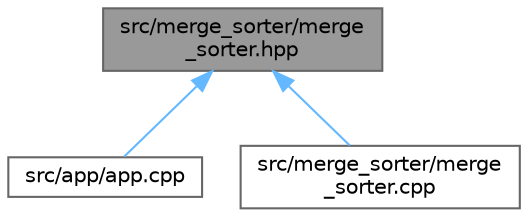 digraph "src/merge_sorter/merge_sorter.hpp"
{
 // LATEX_PDF_SIZE
  bgcolor="transparent";
  edge [fontname=Helvetica,fontsize=10,labelfontname=Helvetica,labelfontsize=10];
  node [fontname=Helvetica,fontsize=10,shape=box,height=0.2,width=0.4];
  Node1 [id="Node000001",label="src/merge_sorter/merge\l_sorter.hpp",height=0.2,width=0.4,color="gray40", fillcolor="grey60", style="filled", fontcolor="black",tooltip="Deklaracja klasy MergeSorter do sortowania tablicy za pomocą algorytmu merge sort."];
  Node1 -> Node2 [id="edge3_Node000001_Node000002",dir="back",color="steelblue1",style="solid",tooltip=" "];
  Node2 [id="Node000002",label="src/app/app.cpp",height=0.2,width=0.4,color="grey40", fillcolor="white", style="filled",URL="$app_8cpp.html",tooltip="Implementacja klasy App obsługującej operacje na liście liczb całkowitych poprzez interaktywne menu."];
  Node1 -> Node3 [id="edge4_Node000001_Node000003",dir="back",color="steelblue1",style="solid",tooltip=" "];
  Node3 [id="Node000003",label="src/merge_sorter/merge\l_sorter.cpp",height=0.2,width=0.4,color="grey40", fillcolor="white", style="filled",URL="$merge__sorter_8cpp.html",tooltip="Implementacja klasy MergeSorter do sortowania tablicy liczb całkowitych za pomocą algorytmu merge sor..."];
}
